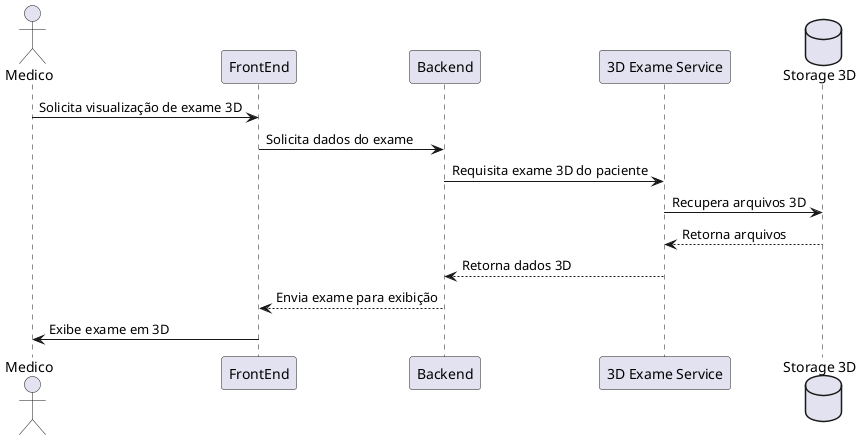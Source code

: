 @startuml RF06_Visualizacao_Exames_3D
actor Medico
participant "FrontEnd" as FE
participant "Backend" as BE
participant "3D Exame Service" as Exame3D
database "Storage 3D" as Storage

Medico -> FE : Solicita visualização de exame 3D
FE -> BE : Solicita dados do exame
BE -> Exame3D : Requisita exame 3D do paciente
Exame3D -> Storage : Recupera arquivos 3D
Storage --> Exame3D : Retorna arquivos
Exame3D --> BE : Retorna dados 3D
BE --> FE : Envia exame para exibição
FE -> Medico : Exibe exame em 3D

@enduml